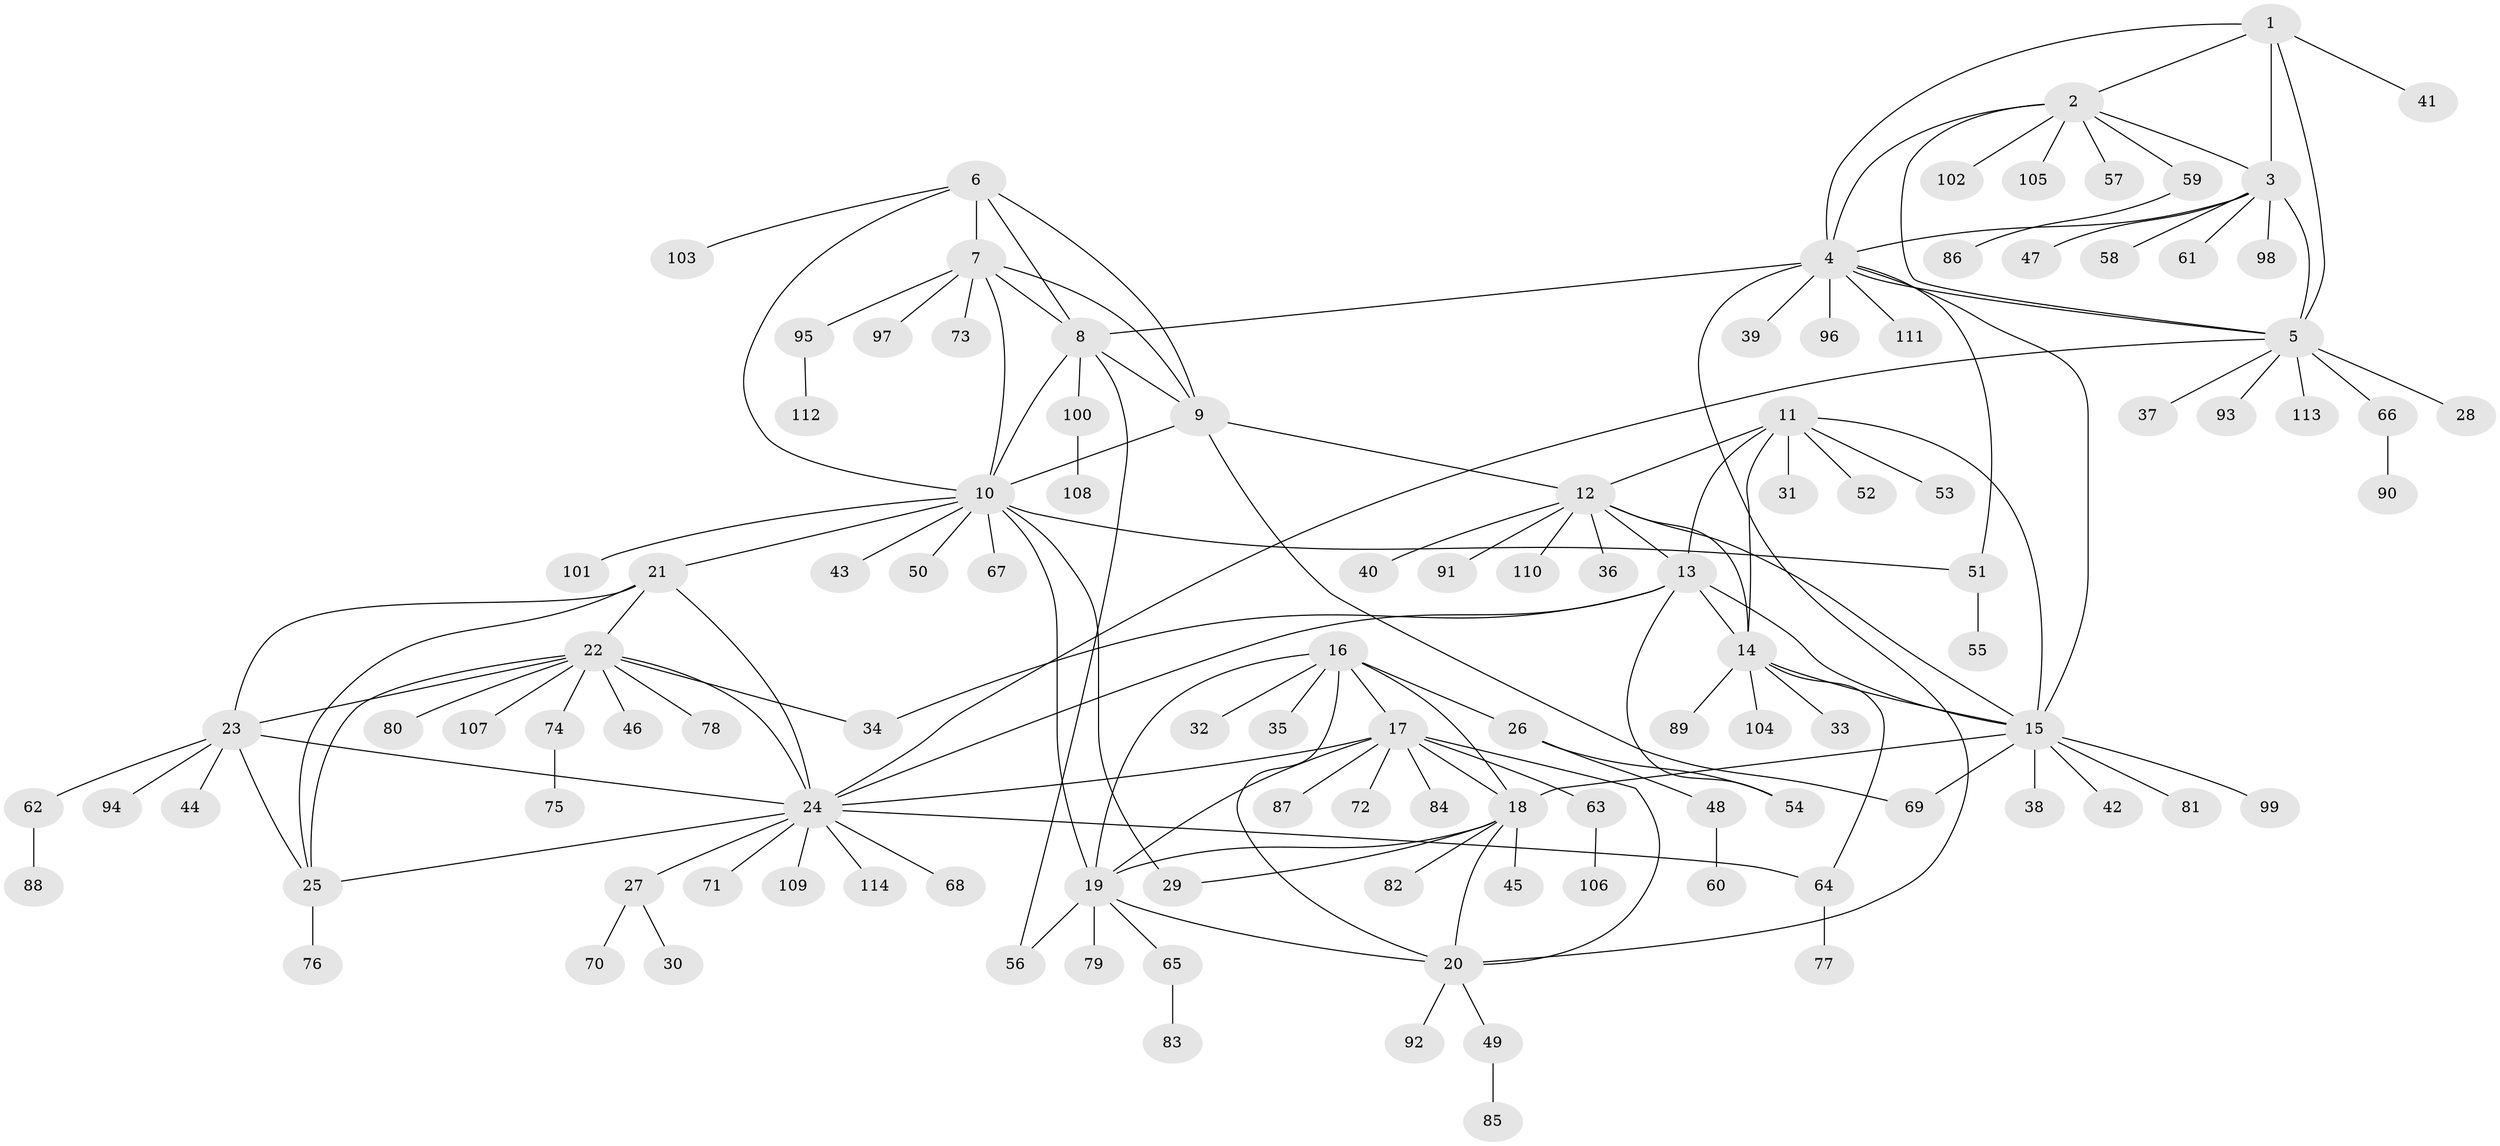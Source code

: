 // Generated by graph-tools (version 1.1) at 2025/54/03/09/25 04:54:45]
// undirected, 114 vertices, 156 edges
graph export_dot {
graph [start="1"]
  node [color=gray90,style=filled];
  1;
  2;
  3;
  4;
  5;
  6;
  7;
  8;
  9;
  10;
  11;
  12;
  13;
  14;
  15;
  16;
  17;
  18;
  19;
  20;
  21;
  22;
  23;
  24;
  25;
  26;
  27;
  28;
  29;
  30;
  31;
  32;
  33;
  34;
  35;
  36;
  37;
  38;
  39;
  40;
  41;
  42;
  43;
  44;
  45;
  46;
  47;
  48;
  49;
  50;
  51;
  52;
  53;
  54;
  55;
  56;
  57;
  58;
  59;
  60;
  61;
  62;
  63;
  64;
  65;
  66;
  67;
  68;
  69;
  70;
  71;
  72;
  73;
  74;
  75;
  76;
  77;
  78;
  79;
  80;
  81;
  82;
  83;
  84;
  85;
  86;
  87;
  88;
  89;
  90;
  91;
  92;
  93;
  94;
  95;
  96;
  97;
  98;
  99;
  100;
  101;
  102;
  103;
  104;
  105;
  106;
  107;
  108;
  109;
  110;
  111;
  112;
  113;
  114;
  1 -- 2;
  1 -- 3;
  1 -- 4;
  1 -- 5;
  1 -- 41;
  2 -- 3;
  2 -- 4;
  2 -- 5;
  2 -- 57;
  2 -- 59;
  2 -- 102;
  2 -- 105;
  3 -- 4;
  3 -- 5;
  3 -- 47;
  3 -- 58;
  3 -- 61;
  3 -- 98;
  4 -- 5;
  4 -- 8;
  4 -- 15;
  4 -- 20;
  4 -- 39;
  4 -- 51;
  4 -- 96;
  4 -- 111;
  5 -- 24;
  5 -- 28;
  5 -- 37;
  5 -- 66;
  5 -- 93;
  5 -- 113;
  6 -- 7;
  6 -- 8;
  6 -- 9;
  6 -- 10;
  6 -- 103;
  7 -- 8;
  7 -- 9;
  7 -- 10;
  7 -- 73;
  7 -- 95;
  7 -- 97;
  8 -- 9;
  8 -- 10;
  8 -- 56;
  8 -- 100;
  9 -- 10;
  9 -- 12;
  9 -- 69;
  10 -- 19;
  10 -- 21;
  10 -- 29;
  10 -- 43;
  10 -- 50;
  10 -- 51;
  10 -- 67;
  10 -- 101;
  11 -- 12;
  11 -- 13;
  11 -- 14;
  11 -- 15;
  11 -- 31;
  11 -- 52;
  11 -- 53;
  12 -- 13;
  12 -- 14;
  12 -- 15;
  12 -- 36;
  12 -- 40;
  12 -- 91;
  12 -- 110;
  13 -- 14;
  13 -- 15;
  13 -- 24;
  13 -- 34;
  13 -- 54;
  14 -- 15;
  14 -- 33;
  14 -- 64;
  14 -- 89;
  14 -- 104;
  15 -- 18;
  15 -- 38;
  15 -- 42;
  15 -- 69;
  15 -- 81;
  15 -- 99;
  16 -- 17;
  16 -- 18;
  16 -- 19;
  16 -- 20;
  16 -- 26;
  16 -- 32;
  16 -- 35;
  17 -- 18;
  17 -- 19;
  17 -- 20;
  17 -- 24;
  17 -- 63;
  17 -- 72;
  17 -- 84;
  17 -- 87;
  18 -- 19;
  18 -- 20;
  18 -- 29;
  18 -- 45;
  18 -- 82;
  19 -- 20;
  19 -- 56;
  19 -- 65;
  19 -- 79;
  20 -- 49;
  20 -- 92;
  21 -- 22;
  21 -- 23;
  21 -- 24;
  21 -- 25;
  22 -- 23;
  22 -- 24;
  22 -- 25;
  22 -- 34;
  22 -- 46;
  22 -- 74;
  22 -- 78;
  22 -- 80;
  22 -- 107;
  23 -- 24;
  23 -- 25;
  23 -- 44;
  23 -- 62;
  23 -- 94;
  24 -- 25;
  24 -- 27;
  24 -- 64;
  24 -- 68;
  24 -- 71;
  24 -- 109;
  24 -- 114;
  25 -- 76;
  26 -- 48;
  26 -- 54;
  27 -- 30;
  27 -- 70;
  48 -- 60;
  49 -- 85;
  51 -- 55;
  59 -- 86;
  62 -- 88;
  63 -- 106;
  64 -- 77;
  65 -- 83;
  66 -- 90;
  74 -- 75;
  95 -- 112;
  100 -- 108;
}
